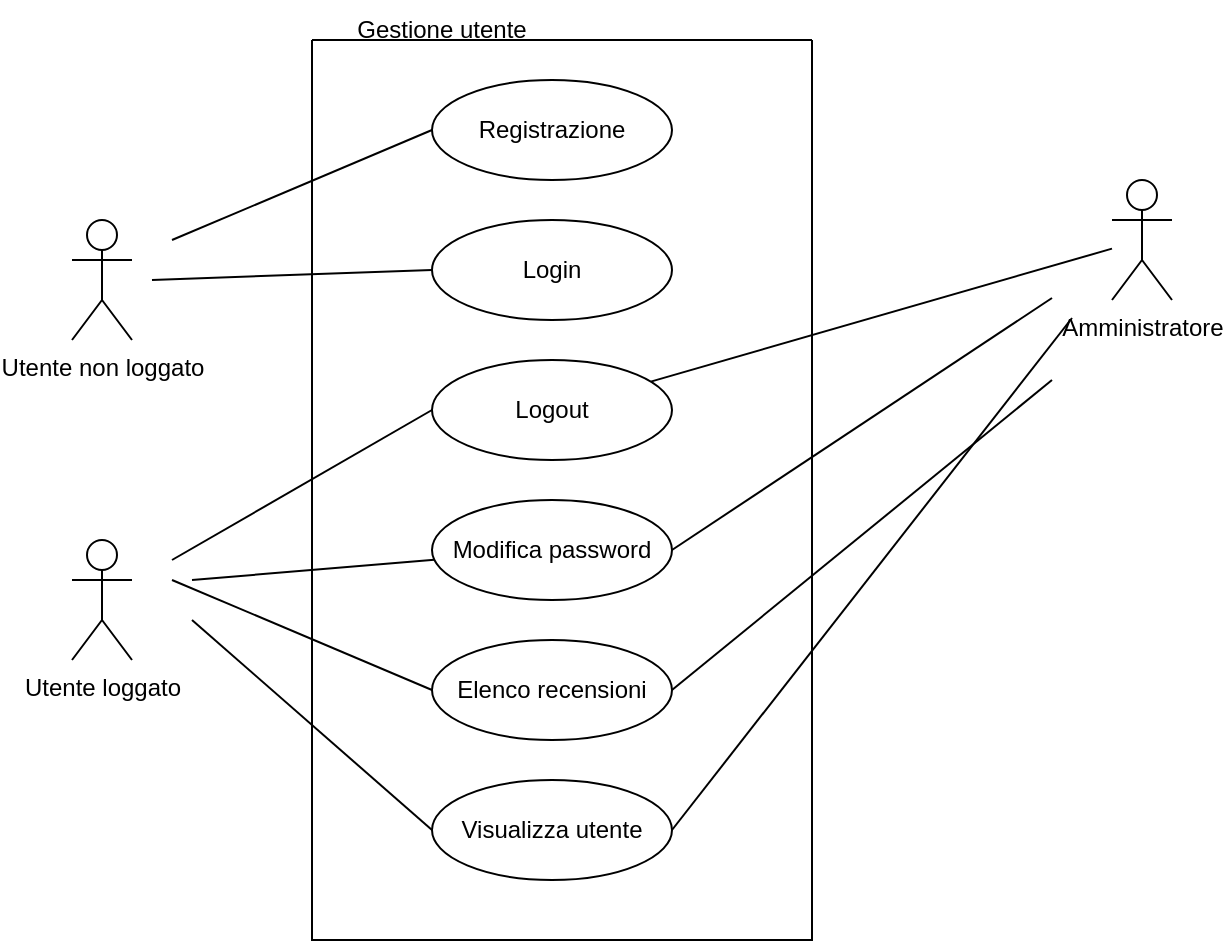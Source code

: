 <mxfile version="16.4.3" type="device"><diagram id="0UYyaR62AmyBlBfrliLk" name="Page-1"><mxGraphModel dx="868" dy="448" grid="1" gridSize="10" guides="1" tooltips="1" connect="1" arrows="1" fold="1" page="1" pageScale="1" pageWidth="850" pageHeight="1100" math="0" shadow="0"><root><mxCell id="0"/><mxCell id="1" parent="0"/><mxCell id="abDaEVuxWsGtRdmL-q-g-1" value="Registrazione" style="ellipse;whiteSpace=wrap;html=1;" vertex="1" parent="1"><mxGeometry x="330" y="40" width="120" height="50" as="geometry"/></mxCell><mxCell id="abDaEVuxWsGtRdmL-q-g-2" value="Login" style="ellipse;whiteSpace=wrap;html=1;" vertex="1" parent="1"><mxGeometry x="330" y="110" width="120" height="50" as="geometry"/></mxCell><mxCell id="abDaEVuxWsGtRdmL-q-g-3" value="Logout" style="ellipse;whiteSpace=wrap;html=1;" vertex="1" parent="1"><mxGeometry x="330" y="180" width="120" height="50" as="geometry"/></mxCell><mxCell id="abDaEVuxWsGtRdmL-q-g-4" value="Modifica password" style="ellipse;whiteSpace=wrap;html=1;" vertex="1" parent="1"><mxGeometry x="330" y="250" width="120" height="50" as="geometry"/></mxCell><mxCell id="abDaEVuxWsGtRdmL-q-g-5" value="Elenco recensioni" style="ellipse;whiteSpace=wrap;html=1;" vertex="1" parent="1"><mxGeometry x="330" y="320" width="120" height="50" as="geometry"/></mxCell><mxCell id="abDaEVuxWsGtRdmL-q-g-6" value="Visualizza utente" style="ellipse;whiteSpace=wrap;html=1;" vertex="1" parent="1"><mxGeometry x="330" y="390" width="120" height="50" as="geometry"/></mxCell><mxCell id="abDaEVuxWsGtRdmL-q-g-7" value="Utente non loggato" style="shape=umlActor;verticalLabelPosition=bottom;verticalAlign=top;html=1;outlineConnect=0;" vertex="1" parent="1"><mxGeometry x="150" y="110" width="30" height="60" as="geometry"/></mxCell><mxCell id="abDaEVuxWsGtRdmL-q-g-8" value="Utente loggato" style="shape=umlActor;verticalLabelPosition=bottom;verticalAlign=top;html=1;outlineConnect=0;" vertex="1" parent="1"><mxGeometry x="150" y="270" width="30" height="60" as="geometry"/></mxCell><mxCell id="abDaEVuxWsGtRdmL-q-g-9" value="" style="swimlane;startSize=0;" vertex="1" parent="1"><mxGeometry x="270" y="20" width="250" height="450" as="geometry"/></mxCell><mxCell id="abDaEVuxWsGtRdmL-q-g-10" value="Gestione utente" style="text;html=1;strokeColor=none;fillColor=none;align=center;verticalAlign=middle;whiteSpace=wrap;rounded=0;" vertex="1" parent="1"><mxGeometry x="290" width="90" height="30" as="geometry"/></mxCell><mxCell id="abDaEVuxWsGtRdmL-q-g-12" value="Amministratore" style="shape=umlActor;verticalLabelPosition=bottom;verticalAlign=top;html=1;outlineConnect=0;" vertex="1" parent="1"><mxGeometry x="670" y="90" width="30" height="60" as="geometry"/></mxCell><mxCell id="abDaEVuxWsGtRdmL-q-g-13" value="" style="endArrow=none;html=1;rounded=0;entryX=0;entryY=0.5;entryDx=0;entryDy=0;" edge="1" parent="1" target="abDaEVuxWsGtRdmL-q-g-1"><mxGeometry width="50" height="50" relative="1" as="geometry"><mxPoint x="200" y="120" as="sourcePoint"/><mxPoint x="450" y="240" as="targetPoint"/></mxGeometry></mxCell><mxCell id="abDaEVuxWsGtRdmL-q-g-14" value="" style="endArrow=none;html=1;rounded=0;entryX=0;entryY=0.5;entryDx=0;entryDy=0;" edge="1" parent="1" target="abDaEVuxWsGtRdmL-q-g-3"><mxGeometry width="50" height="50" relative="1" as="geometry"><mxPoint x="200" y="280" as="sourcePoint"/><mxPoint x="450" y="240" as="targetPoint"/></mxGeometry></mxCell><mxCell id="abDaEVuxWsGtRdmL-q-g-15" value="" style="endArrow=none;html=1;rounded=0;entryX=0;entryY=0.5;entryDx=0;entryDy=0;" edge="1" parent="1" target="abDaEVuxWsGtRdmL-q-g-2"><mxGeometry width="50" height="50" relative="1" as="geometry"><mxPoint x="190" y="140" as="sourcePoint"/><mxPoint x="450" y="240" as="targetPoint"/></mxGeometry></mxCell><mxCell id="abDaEVuxWsGtRdmL-q-g-16" value="" style="endArrow=none;html=1;rounded=0;" edge="1" parent="1" target="abDaEVuxWsGtRdmL-q-g-4"><mxGeometry width="50" height="50" relative="1" as="geometry"><mxPoint x="210" y="290" as="sourcePoint"/><mxPoint x="450" y="240" as="targetPoint"/></mxGeometry></mxCell><mxCell id="abDaEVuxWsGtRdmL-q-g-17" value="" style="endArrow=none;html=1;rounded=0;entryX=0;entryY=0.5;entryDx=0;entryDy=0;" edge="1" parent="1" target="abDaEVuxWsGtRdmL-q-g-5"><mxGeometry width="50" height="50" relative="1" as="geometry"><mxPoint x="200" y="290" as="sourcePoint"/><mxPoint x="341.165" y="289.903" as="targetPoint"/></mxGeometry></mxCell><mxCell id="abDaEVuxWsGtRdmL-q-g-18" value="" style="endArrow=none;html=1;rounded=0;entryX=0;entryY=0.5;entryDx=0;entryDy=0;" edge="1" parent="1" target="abDaEVuxWsGtRdmL-q-g-6"><mxGeometry width="50" height="50" relative="1" as="geometry"><mxPoint x="210" y="310" as="sourcePoint"/><mxPoint x="340" y="355" as="targetPoint"/></mxGeometry></mxCell><mxCell id="abDaEVuxWsGtRdmL-q-g-19" value="" style="endArrow=none;html=1;rounded=0;" edge="1" parent="1" source="abDaEVuxWsGtRdmL-q-g-3" target="abDaEVuxWsGtRdmL-q-g-12"><mxGeometry width="50" height="50" relative="1" as="geometry"><mxPoint x="400" y="260" as="sourcePoint"/><mxPoint x="450" y="210" as="targetPoint"/></mxGeometry></mxCell><mxCell id="abDaEVuxWsGtRdmL-q-g-20" value="" style="endArrow=none;html=1;rounded=0;exitX=1;exitY=0.5;exitDx=0;exitDy=0;" edge="1" parent="1" source="abDaEVuxWsGtRdmL-q-g-4"><mxGeometry width="50" height="50" relative="1" as="geometry"><mxPoint x="450.683" y="201.62" as="sourcePoint"/><mxPoint x="640" y="149" as="targetPoint"/></mxGeometry></mxCell><mxCell id="abDaEVuxWsGtRdmL-q-g-21" value="" style="endArrow=none;html=1;rounded=0;exitX=1;exitY=0.5;exitDx=0;exitDy=0;" edge="1" parent="1" source="abDaEVuxWsGtRdmL-q-g-5"><mxGeometry width="50" height="50" relative="1" as="geometry"><mxPoint x="460" y="285" as="sourcePoint"/><mxPoint x="640" y="190" as="targetPoint"/></mxGeometry></mxCell><mxCell id="abDaEVuxWsGtRdmL-q-g-22" value="" style="endArrow=none;html=1;rounded=0;exitX=1;exitY=0.5;exitDx=0;exitDy=0;" edge="1" parent="1" source="abDaEVuxWsGtRdmL-q-g-6"><mxGeometry width="50" height="50" relative="1" as="geometry"><mxPoint x="460" y="285" as="sourcePoint"/><mxPoint x="650" y="159" as="targetPoint"/></mxGeometry></mxCell></root></mxGraphModel></diagram></mxfile>